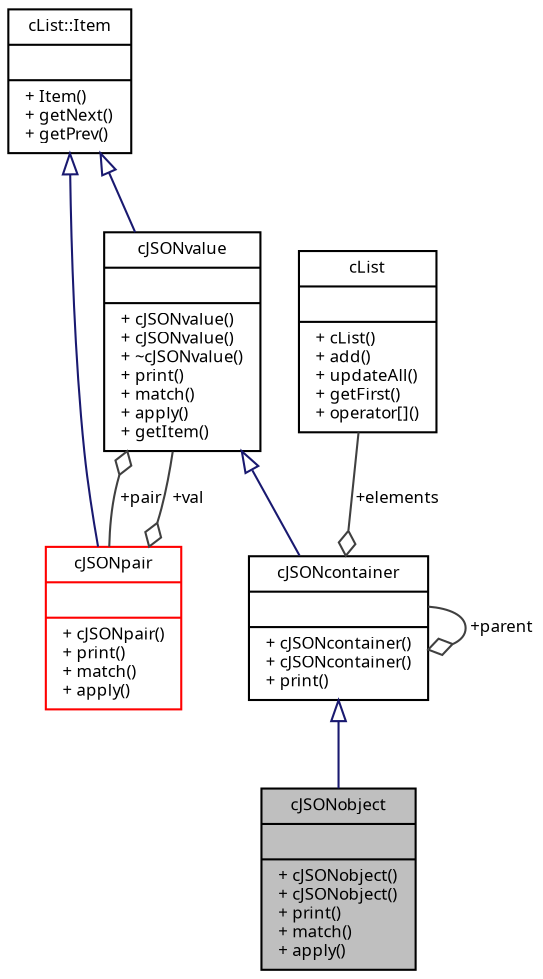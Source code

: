 digraph "cJSONobject"
{
  edge [fontname="Sans",fontsize="8",labelfontname="Sans",labelfontsize="8"];
  node [fontname="Sans",fontsize="8",shape=record];
  Node1 [label="{cJSONobject\n||+ cJSONobject()\l+ cJSONobject()\l+ print()\l+ match()\l+ apply()\l}",height=0.2,width=0.4,color="black", fillcolor="grey75", style="filled", fontcolor="black"];
  Node2 -> Node1 [dir="back",color="midnightblue",fontsize="8",style="solid",arrowtail="onormal",fontname="Sans"];
  Node2 [label="{cJSONcontainer\n||+ cJSONcontainer()\l+ cJSONcontainer()\l+ print()\l}",height=0.2,width=0.4,color="black", fillcolor="white", style="filled",URL="$classc_j_s_o_ncontainer.html"];
  Node3 -> Node2 [dir="back",color="midnightblue",fontsize="8",style="solid",arrowtail="onormal",fontname="Sans"];
  Node3 [label="{cJSONvalue\n||+ cJSONvalue()\l+ cJSONvalue()\l+ ~cJSONvalue()\l+ print()\l+ match()\l+ apply()\l+ getItem()\l}",height=0.2,width=0.4,color="black", fillcolor="white", style="filled",URL="$classc_j_s_o_nvalue.html"];
  Node4 -> Node3 [dir="back",color="midnightblue",fontsize="8",style="solid",arrowtail="onormal",fontname="Sans"];
  Node4 [label="{cList::Item\n||+ Item()\l+ getNext()\l+ getPrev()\l}",height=0.2,width=0.4,color="black", fillcolor="white", style="filled",URL="$classc_list_1_1_item.html",tooltip="Base class for list items. "];
  Node5 -> Node3 [color="grey25",fontsize="8",style="solid",label=" +pair" ,arrowhead="odiamond",fontname="Sans"];
  Node5 [label="{cJSONpair\n||+ cJSONpair()\l+ print()\l+ match()\l+ apply()\l}",height=0.2,width=0.4,color="red", fillcolor="white", style="filled",URL="$classc_j_s_o_npair.html"];
  Node4 -> Node5 [dir="back",color="midnightblue",fontsize="8",style="solid",arrowtail="onormal",fontname="Sans"];
  Node3 -> Node5 [color="grey25",fontsize="8",style="solid",label=" +val" ,arrowhead="odiamond",fontname="Sans"];
  Node2 -> Node2 [color="grey25",fontsize="8",style="solid",label=" +parent" ,arrowhead="odiamond",fontname="Sans"];
  Node6 -> Node2 [color="grey25",fontsize="8",style="solid",label=" +elements" ,arrowhead="odiamond",fontname="Sans"];
  Node6 [label="{cList\n||+ cList()\l+ add()\l+ updateAll()\l+ getFirst()\l+ operator[]()\l}",height=0.2,width=0.4,color="black", fillcolor="white", style="filled",URL="$classc_list.html",tooltip="Base class for single linked lists. "];
}
